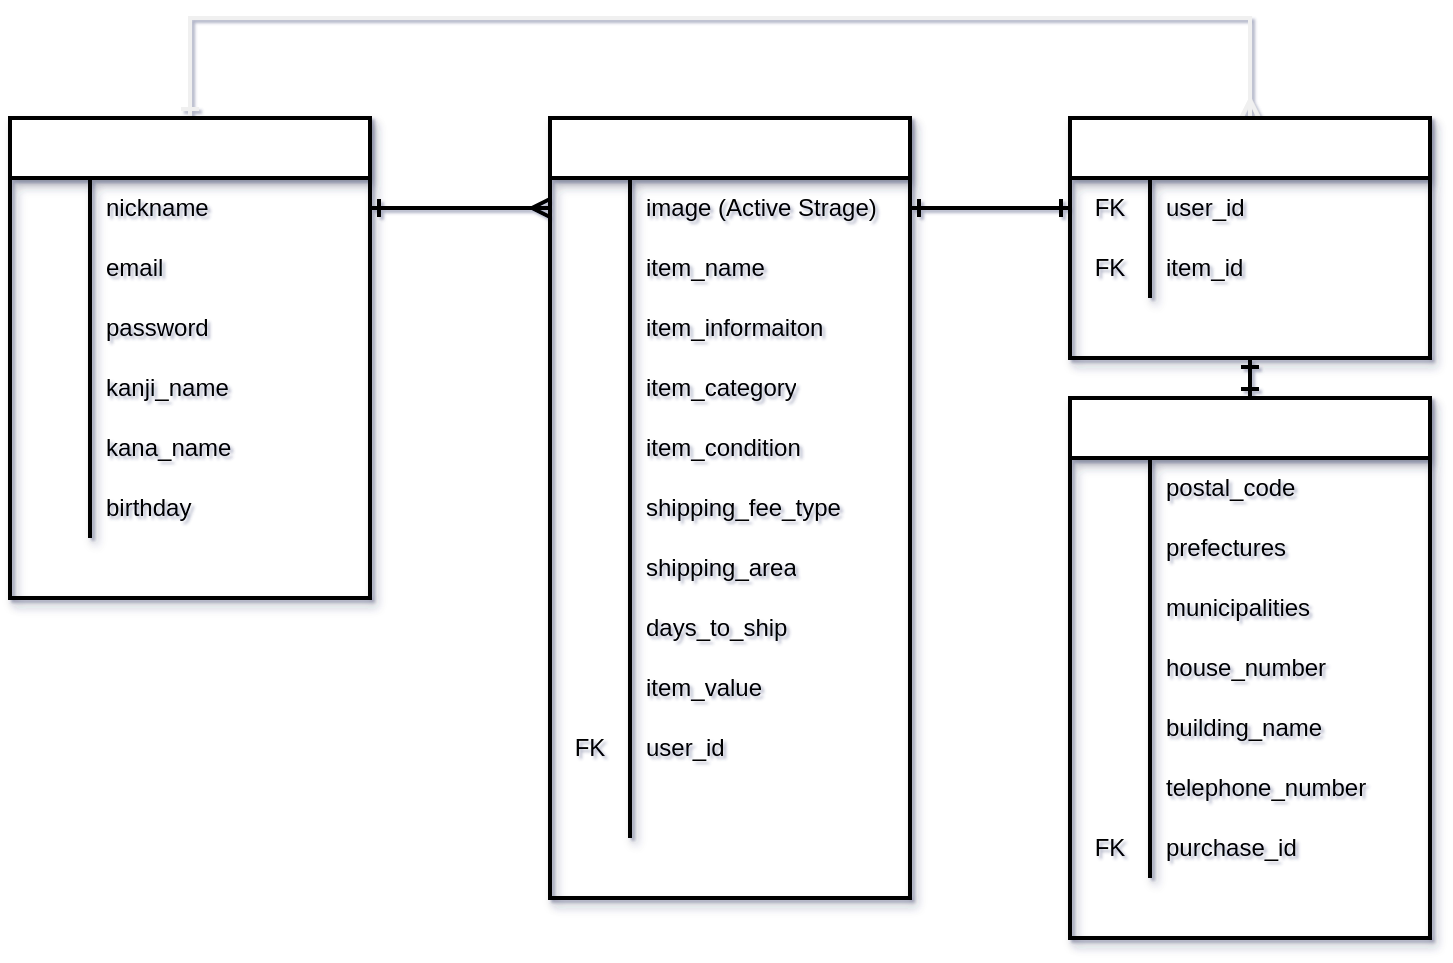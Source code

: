 <mxfile version="13.10.0" type="embed" pages="2">
    <diagram id="eeo6MsX598e6cD8DwLgK" name="ページ1">
        <mxGraphModel dx="816" dy="559" grid="1" gridSize="10" guides="1" tooltips="1" connect="1" arrows="1" fold="1" page="1" pageScale="1" pageWidth="850" pageHeight="1100" math="0" shadow="1">
            <root>
                <mxCell id="0"/>
                <mxCell id="1" parent="0"/>
                <mxCell id="oDnXnmrruXlQeNwUfz4k-198" style="edgeStyle=orthogonalEdgeStyle;rounded=0;orthogonalLoop=1;jettySize=auto;html=1;startArrow=ERone;startFill=0;endArrow=ERmany;endFill=0;strokeColor=#f0f0f0;strokeWidth=2;fontColor=none;entryX=0.5;entryY=0;entryDx=0;entryDy=0;" parent="1" source="oDnXnmrruXlQeNwUfz4k-105" target="2" edge="1">
                    <mxGeometry relative="1" as="geometry">
                        <Array as="points">
                            <mxPoint x="170" y="180"/>
                            <mxPoint x="700" y="180"/>
                        </Array>
                        <mxPoint x="707" y="220" as="targetPoint"/>
                    </mxGeometry>
                </mxCell>
                <mxCell id="oDnXnmrruXlQeNwUfz4k-105" value="&lt;font color=&quot;#ffffff&quot;&gt;users&lt;/font&gt;" style="shape=table;html=1;whiteSpace=wrap;startSize=30;container=1;collapsible=0;childLayout=tableLayout;fixedRows=1;rowLines=0;fontStyle=1;align=center;shadow=1;strokeWidth=2;fontColor=none;" parent="1" vertex="1">
                    <mxGeometry x="80" y="230" width="180" height="240" as="geometry"/>
                </mxCell>
                <mxCell id="oDnXnmrruXlQeNwUfz4k-106" value="" style="shape=partialRectangle;html=1;whiteSpace=wrap;collapsible=0;dropTarget=0;pointerEvents=0;fillColor=none;top=0;left=0;bottom=1;right=0;points=[[0,0.5],[1,0.5]];portConstraint=eastwest;strokeColor=none;" parent="oDnXnmrruXlQeNwUfz4k-105" vertex="1">
                    <mxGeometry y="30" width="180" height="30" as="geometry"/>
                </mxCell>
                <mxCell id="oDnXnmrruXlQeNwUfz4k-107" value="" style="shape=partialRectangle;html=1;whiteSpace=wrap;connectable=0;fillColor=none;top=0;left=0;bottom=0;right=0;overflow=hidden;" parent="oDnXnmrruXlQeNwUfz4k-106" vertex="1">
                    <mxGeometry width="40" height="30" as="geometry"/>
                </mxCell>
                <mxCell id="oDnXnmrruXlQeNwUfz4k-108" value="nickname" style="shape=partialRectangle;html=1;whiteSpace=wrap;connectable=0;fillColor=none;top=0;left=0;bottom=0;right=0;align=left;spacingLeft=6;overflow=hidden;" parent="oDnXnmrruXlQeNwUfz4k-106" vertex="1">
                    <mxGeometry x="40" width="140" height="30" as="geometry"/>
                </mxCell>
                <mxCell id="oDnXnmrruXlQeNwUfz4k-109" value="" style="shape=partialRectangle;html=1;whiteSpace=wrap;collapsible=0;dropTarget=0;pointerEvents=0;fillColor=none;top=0;left=0;bottom=0;right=0;points=[[0,0.5],[1,0.5]];portConstraint=eastwest;" parent="oDnXnmrruXlQeNwUfz4k-105" vertex="1">
                    <mxGeometry y="60" width="180" height="30" as="geometry"/>
                </mxCell>
                <mxCell id="oDnXnmrruXlQeNwUfz4k-110" value="" style="shape=partialRectangle;html=1;whiteSpace=wrap;connectable=0;fillColor=none;top=0;left=0;bottom=0;right=0;overflow=hidden;" parent="oDnXnmrruXlQeNwUfz4k-109" vertex="1">
                    <mxGeometry width="40" height="30" as="geometry"/>
                </mxCell>
                <mxCell id="oDnXnmrruXlQeNwUfz4k-111" value="email" style="shape=partialRectangle;html=1;whiteSpace=wrap;connectable=0;fillColor=none;top=0;left=0;bottom=0;right=0;align=left;spacingLeft=6;overflow=hidden;" parent="oDnXnmrruXlQeNwUfz4k-109" vertex="1">
                    <mxGeometry x="40" width="140" height="30" as="geometry"/>
                </mxCell>
                <mxCell id="oDnXnmrruXlQeNwUfz4k-112" value="" style="shape=partialRectangle;html=1;whiteSpace=wrap;collapsible=0;dropTarget=0;pointerEvents=0;fillColor=none;top=0;left=0;bottom=0;right=0;points=[[0,0.5],[1,0.5]];portConstraint=eastwest;" parent="oDnXnmrruXlQeNwUfz4k-105" vertex="1">
                    <mxGeometry y="90" width="180" height="30" as="geometry"/>
                </mxCell>
                <mxCell id="oDnXnmrruXlQeNwUfz4k-113" value="" style="shape=partialRectangle;html=1;whiteSpace=wrap;connectable=0;fillColor=none;top=0;left=0;bottom=0;right=0;overflow=hidden;" parent="oDnXnmrruXlQeNwUfz4k-112" vertex="1">
                    <mxGeometry width="40" height="30" as="geometry"/>
                </mxCell>
                <mxCell id="oDnXnmrruXlQeNwUfz4k-114" value="password" style="shape=partialRectangle;html=1;whiteSpace=wrap;connectable=0;fillColor=none;top=0;left=0;bottom=0;right=0;align=left;spacingLeft=6;overflow=hidden;" parent="oDnXnmrruXlQeNwUfz4k-112" vertex="1">
                    <mxGeometry x="40" width="140" height="30" as="geometry"/>
                </mxCell>
                <mxCell id="oDnXnmrruXlQeNwUfz4k-136" style="shape=partialRectangle;html=1;whiteSpace=wrap;collapsible=0;dropTarget=0;pointerEvents=0;fillColor=none;top=0;left=0;bottom=0;right=0;points=[[0,0.5],[1,0.5]];portConstraint=eastwest;" parent="oDnXnmrruXlQeNwUfz4k-105" vertex="1">
                    <mxGeometry y="120" width="180" height="30" as="geometry"/>
                </mxCell>
                <mxCell id="oDnXnmrruXlQeNwUfz4k-137" value="" style="shape=partialRectangle;html=1;whiteSpace=wrap;connectable=0;fillColor=none;top=0;left=0;bottom=0;right=0;overflow=hidden;" parent="oDnXnmrruXlQeNwUfz4k-136" vertex="1">
                    <mxGeometry width="40" height="30" as="geometry"/>
                </mxCell>
                <mxCell id="oDnXnmrruXlQeNwUfz4k-138" value="kanji_name" style="shape=partialRectangle;html=1;whiteSpace=wrap;connectable=0;fillColor=none;top=0;left=0;bottom=0;right=0;align=left;spacingLeft=6;overflow=hidden;" parent="oDnXnmrruXlQeNwUfz4k-136" vertex="1">
                    <mxGeometry x="40" width="140" height="30" as="geometry"/>
                </mxCell>
                <mxCell id="oDnXnmrruXlQeNwUfz4k-142" style="shape=partialRectangle;html=1;whiteSpace=wrap;collapsible=0;dropTarget=0;pointerEvents=0;fillColor=none;top=0;left=0;bottom=0;right=0;points=[[0,0.5],[1,0.5]];portConstraint=eastwest;" parent="oDnXnmrruXlQeNwUfz4k-105" vertex="1">
                    <mxGeometry y="150" width="180" height="30" as="geometry"/>
                </mxCell>
                <mxCell id="oDnXnmrruXlQeNwUfz4k-143" style="shape=partialRectangle;html=1;whiteSpace=wrap;connectable=0;fillColor=none;top=0;left=0;bottom=0;right=0;overflow=hidden;" parent="oDnXnmrruXlQeNwUfz4k-142" vertex="1">
                    <mxGeometry width="40" height="30" as="geometry"/>
                </mxCell>
                <mxCell id="oDnXnmrruXlQeNwUfz4k-144" value="kana_name" style="shape=partialRectangle;html=1;whiteSpace=wrap;connectable=0;fillColor=none;top=0;left=0;bottom=0;right=0;align=left;spacingLeft=6;overflow=hidden;" parent="oDnXnmrruXlQeNwUfz4k-142" vertex="1">
                    <mxGeometry x="40" width="140" height="30" as="geometry"/>
                </mxCell>
                <mxCell id="oDnXnmrruXlQeNwUfz4k-139" style="shape=partialRectangle;html=1;whiteSpace=wrap;collapsible=0;dropTarget=0;pointerEvents=0;fillColor=none;top=0;left=0;bottom=0;right=0;points=[[0,0.5],[1,0.5]];portConstraint=eastwest;" parent="oDnXnmrruXlQeNwUfz4k-105" vertex="1">
                    <mxGeometry y="180" width="180" height="30" as="geometry"/>
                </mxCell>
                <mxCell id="oDnXnmrruXlQeNwUfz4k-140" style="shape=partialRectangle;html=1;whiteSpace=wrap;connectable=0;fillColor=none;top=0;left=0;bottom=0;right=0;overflow=hidden;" parent="oDnXnmrruXlQeNwUfz4k-139" vertex="1">
                    <mxGeometry width="40" height="30" as="geometry"/>
                </mxCell>
                <mxCell id="oDnXnmrruXlQeNwUfz4k-141" value="birthday" style="shape=partialRectangle;html=1;whiteSpace=wrap;connectable=0;fillColor=none;top=0;left=0;bottom=0;right=0;align=left;spacingLeft=6;overflow=hidden;" parent="oDnXnmrruXlQeNwUfz4k-139" vertex="1">
                    <mxGeometry x="40" width="140" height="30" as="geometry"/>
                </mxCell>
                <mxCell id="oDnXnmrruXlQeNwUfz4k-116" value="&lt;font color=&quot;#ffffff&quot;&gt;items&lt;br&gt;&lt;/font&gt;" style="shape=table;html=1;whiteSpace=wrap;startSize=30;container=1;collapsible=0;childLayout=tableLayout;fixedRows=1;rowLines=0;fontStyle=1;align=center;shadow=1;strokeWidth=2;fontColor=none;" parent="1" vertex="1">
                    <mxGeometry x="350" y="230" width="180" height="390" as="geometry"/>
                </mxCell>
                <mxCell id="oDnXnmrruXlQeNwUfz4k-117" value="" style="shape=partialRectangle;html=1;whiteSpace=wrap;collapsible=0;dropTarget=0;pointerEvents=0;fillColor=none;top=0;left=0;bottom=1;right=0;points=[[0,0.5],[1,0.5]];portConstraint=eastwest;strokeColor=none;" parent="oDnXnmrruXlQeNwUfz4k-116" vertex="1">
                    <mxGeometry y="30" width="180" height="30" as="geometry"/>
                </mxCell>
                <mxCell id="oDnXnmrruXlQeNwUfz4k-118" value="" style="shape=partialRectangle;html=1;whiteSpace=wrap;connectable=0;fillColor=none;top=0;left=0;bottom=0;right=0;overflow=hidden;" parent="oDnXnmrruXlQeNwUfz4k-117" vertex="1">
                    <mxGeometry width="40" height="30" as="geometry"/>
                </mxCell>
                <mxCell id="oDnXnmrruXlQeNwUfz4k-119" value="image (Active Strage)" style="shape=partialRectangle;html=1;whiteSpace=wrap;connectable=0;fillColor=none;top=0;left=0;bottom=0;right=0;align=left;spacingLeft=6;overflow=hidden;" parent="oDnXnmrruXlQeNwUfz4k-117" vertex="1">
                    <mxGeometry x="40" width="140" height="30" as="geometry"/>
                </mxCell>
                <mxCell id="oDnXnmrruXlQeNwUfz4k-120" value="" style="shape=partialRectangle;html=1;whiteSpace=wrap;collapsible=0;dropTarget=0;pointerEvents=0;fillColor=none;top=0;left=0;bottom=0;right=0;points=[[0,0.5],[1,0.5]];portConstraint=eastwest;" parent="oDnXnmrruXlQeNwUfz4k-116" vertex="1">
                    <mxGeometry y="60" width="180" height="30" as="geometry"/>
                </mxCell>
                <mxCell id="oDnXnmrruXlQeNwUfz4k-121" value="" style="shape=partialRectangle;html=1;whiteSpace=wrap;connectable=0;fillColor=none;top=0;left=0;bottom=0;right=0;overflow=hidden;" parent="oDnXnmrruXlQeNwUfz4k-120" vertex="1">
                    <mxGeometry width="40" height="30" as="geometry"/>
                </mxCell>
                <mxCell id="oDnXnmrruXlQeNwUfz4k-122" value="item_name" style="shape=partialRectangle;html=1;whiteSpace=wrap;connectable=0;fillColor=none;top=0;left=0;bottom=0;right=0;align=left;spacingLeft=6;overflow=hidden;" parent="oDnXnmrruXlQeNwUfz4k-120" vertex="1">
                    <mxGeometry x="40" width="140" height="30" as="geometry"/>
                </mxCell>
                <mxCell id="oDnXnmrruXlQeNwUfz4k-123" value="" style="shape=partialRectangle;html=1;whiteSpace=wrap;collapsible=0;dropTarget=0;pointerEvents=0;fillColor=none;top=0;left=0;bottom=0;right=0;points=[[0,0.5],[1,0.5]];portConstraint=eastwest;" parent="oDnXnmrruXlQeNwUfz4k-116" vertex="1">
                    <mxGeometry y="90" width="180" height="30" as="geometry"/>
                </mxCell>
                <mxCell id="oDnXnmrruXlQeNwUfz4k-124" value="" style="shape=partialRectangle;html=1;whiteSpace=wrap;connectable=0;fillColor=none;top=0;left=0;bottom=0;right=0;overflow=hidden;" parent="oDnXnmrruXlQeNwUfz4k-123" vertex="1">
                    <mxGeometry width="40" height="30" as="geometry"/>
                </mxCell>
                <mxCell id="oDnXnmrruXlQeNwUfz4k-125" value="item_informaiton" style="shape=partialRectangle;html=1;whiteSpace=wrap;connectable=0;fillColor=none;top=0;left=0;bottom=0;right=0;align=left;spacingLeft=6;overflow=hidden;" parent="oDnXnmrruXlQeNwUfz4k-123" vertex="1">
                    <mxGeometry x="40" width="140" height="30" as="geometry"/>
                </mxCell>
                <mxCell id="oDnXnmrruXlQeNwUfz4k-148" style="shape=partialRectangle;html=1;whiteSpace=wrap;collapsible=0;dropTarget=0;pointerEvents=0;fillColor=none;top=0;left=0;bottom=0;right=0;points=[[0,0.5],[1,0.5]];portConstraint=eastwest;" parent="oDnXnmrruXlQeNwUfz4k-116" vertex="1">
                    <mxGeometry y="120" width="180" height="30" as="geometry"/>
                </mxCell>
                <mxCell id="oDnXnmrruXlQeNwUfz4k-149" style="shape=partialRectangle;html=1;whiteSpace=wrap;connectable=0;fillColor=none;top=0;left=0;bottom=0;right=0;overflow=hidden;" parent="oDnXnmrruXlQeNwUfz4k-148" vertex="1">
                    <mxGeometry width="40" height="30" as="geometry"/>
                </mxCell>
                <mxCell id="oDnXnmrruXlQeNwUfz4k-150" value="item_category" style="shape=partialRectangle;html=1;whiteSpace=wrap;connectable=0;fillColor=none;top=0;left=0;bottom=0;right=0;align=left;spacingLeft=6;overflow=hidden;" parent="oDnXnmrruXlQeNwUfz4k-148" vertex="1">
                    <mxGeometry x="40" width="140" height="30" as="geometry"/>
                </mxCell>
                <mxCell id="oDnXnmrruXlQeNwUfz4k-151" style="shape=partialRectangle;html=1;whiteSpace=wrap;collapsible=0;dropTarget=0;pointerEvents=0;fillColor=none;top=0;left=0;bottom=0;right=0;points=[[0,0.5],[1,0.5]];portConstraint=eastwest;" parent="oDnXnmrruXlQeNwUfz4k-116" vertex="1">
                    <mxGeometry y="150" width="180" height="30" as="geometry"/>
                </mxCell>
                <mxCell id="oDnXnmrruXlQeNwUfz4k-152" style="shape=partialRectangle;html=1;whiteSpace=wrap;connectable=0;fillColor=none;top=0;left=0;bottom=0;right=0;overflow=hidden;" parent="oDnXnmrruXlQeNwUfz4k-151" vertex="1">
                    <mxGeometry width="40" height="30" as="geometry"/>
                </mxCell>
                <mxCell id="oDnXnmrruXlQeNwUfz4k-153" value="item_condition" style="shape=partialRectangle;html=1;whiteSpace=wrap;connectable=0;fillColor=none;top=0;left=0;bottom=0;right=0;align=left;spacingLeft=6;overflow=hidden;" parent="oDnXnmrruXlQeNwUfz4k-151" vertex="1">
                    <mxGeometry x="40" width="140" height="30" as="geometry"/>
                </mxCell>
                <mxCell id="oDnXnmrruXlQeNwUfz4k-154" style="shape=partialRectangle;html=1;whiteSpace=wrap;collapsible=0;dropTarget=0;pointerEvents=0;fillColor=none;top=0;left=0;bottom=0;right=0;points=[[0,0.5],[1,0.5]];portConstraint=eastwest;" parent="oDnXnmrruXlQeNwUfz4k-116" vertex="1">
                    <mxGeometry y="180" width="180" height="30" as="geometry"/>
                </mxCell>
                <mxCell id="oDnXnmrruXlQeNwUfz4k-155" style="shape=partialRectangle;html=1;whiteSpace=wrap;connectable=0;fillColor=none;top=0;left=0;bottom=0;right=0;overflow=hidden;" parent="oDnXnmrruXlQeNwUfz4k-154" vertex="1">
                    <mxGeometry width="40" height="30" as="geometry"/>
                </mxCell>
                <mxCell id="oDnXnmrruXlQeNwUfz4k-156" value="shipping_fee_type" style="shape=partialRectangle;html=1;whiteSpace=wrap;connectable=0;fillColor=none;top=0;left=0;bottom=0;right=0;align=left;spacingLeft=6;overflow=hidden;" parent="oDnXnmrruXlQeNwUfz4k-154" vertex="1">
                    <mxGeometry x="40" width="140" height="30" as="geometry"/>
                </mxCell>
                <mxCell id="oDnXnmrruXlQeNwUfz4k-157" style="shape=partialRectangle;html=1;whiteSpace=wrap;collapsible=0;dropTarget=0;pointerEvents=0;fillColor=none;top=0;left=0;bottom=0;right=0;points=[[0,0.5],[1,0.5]];portConstraint=eastwest;" parent="oDnXnmrruXlQeNwUfz4k-116" vertex="1">
                    <mxGeometry y="210" width="180" height="30" as="geometry"/>
                </mxCell>
                <mxCell id="oDnXnmrruXlQeNwUfz4k-158" style="shape=partialRectangle;html=1;whiteSpace=wrap;connectable=0;fillColor=none;top=0;left=0;bottom=0;right=0;overflow=hidden;" parent="oDnXnmrruXlQeNwUfz4k-157" vertex="1">
                    <mxGeometry width="40" height="30" as="geometry"/>
                </mxCell>
                <mxCell id="oDnXnmrruXlQeNwUfz4k-159" value="shipping_area" style="shape=partialRectangle;html=1;whiteSpace=wrap;connectable=0;fillColor=none;top=0;left=0;bottom=0;right=0;align=left;spacingLeft=6;overflow=hidden;" parent="oDnXnmrruXlQeNwUfz4k-157" vertex="1">
                    <mxGeometry x="40" width="140" height="30" as="geometry"/>
                </mxCell>
                <mxCell id="oDnXnmrruXlQeNwUfz4k-160" style="shape=partialRectangle;html=1;whiteSpace=wrap;collapsible=0;dropTarget=0;pointerEvents=0;fillColor=none;top=0;left=0;bottom=0;right=0;points=[[0,0.5],[1,0.5]];portConstraint=eastwest;" parent="oDnXnmrruXlQeNwUfz4k-116" vertex="1">
                    <mxGeometry y="240" width="180" height="30" as="geometry"/>
                </mxCell>
                <mxCell id="oDnXnmrruXlQeNwUfz4k-161" style="shape=partialRectangle;html=1;whiteSpace=wrap;connectable=0;fillColor=none;top=0;left=0;bottom=0;right=0;overflow=hidden;" parent="oDnXnmrruXlQeNwUfz4k-160" vertex="1">
                    <mxGeometry width="40" height="30" as="geometry"/>
                </mxCell>
                <mxCell id="oDnXnmrruXlQeNwUfz4k-162" value="days_to_ship" style="shape=partialRectangle;html=1;whiteSpace=wrap;connectable=0;fillColor=none;top=0;left=0;bottom=0;right=0;align=left;spacingLeft=6;overflow=hidden;" parent="oDnXnmrruXlQeNwUfz4k-160" vertex="1">
                    <mxGeometry x="40" width="140" height="30" as="geometry"/>
                </mxCell>
                <mxCell id="oDnXnmrruXlQeNwUfz4k-163" style="shape=partialRectangle;html=1;whiteSpace=wrap;collapsible=0;dropTarget=0;pointerEvents=0;fillColor=none;top=0;left=0;bottom=0;right=0;points=[[0,0.5],[1,0.5]];portConstraint=eastwest;" parent="oDnXnmrruXlQeNwUfz4k-116" vertex="1">
                    <mxGeometry y="270" width="180" height="30" as="geometry"/>
                </mxCell>
                <mxCell id="oDnXnmrruXlQeNwUfz4k-164" style="shape=partialRectangle;html=1;whiteSpace=wrap;connectable=0;fillColor=none;top=0;left=0;bottom=0;right=0;overflow=hidden;" parent="oDnXnmrruXlQeNwUfz4k-163" vertex="1">
                    <mxGeometry width="40" height="30" as="geometry"/>
                </mxCell>
                <mxCell id="oDnXnmrruXlQeNwUfz4k-165" value="item_value" style="shape=partialRectangle;html=1;whiteSpace=wrap;connectable=0;fillColor=none;top=0;left=0;bottom=0;right=0;align=left;spacingLeft=6;overflow=hidden;" parent="oDnXnmrruXlQeNwUfz4k-163" vertex="1">
                    <mxGeometry x="40" width="140" height="30" as="geometry"/>
                </mxCell>
                <mxCell id="oDnXnmrruXlQeNwUfz4k-206" style="shape=partialRectangle;html=1;whiteSpace=wrap;collapsible=0;dropTarget=0;pointerEvents=0;fillColor=none;top=0;left=0;bottom=0;right=0;points=[[0,0.5],[1,0.5]];portConstraint=eastwest;" parent="oDnXnmrruXlQeNwUfz4k-116" vertex="1">
                    <mxGeometry y="300" width="180" height="30" as="geometry"/>
                </mxCell>
                <mxCell id="oDnXnmrruXlQeNwUfz4k-207" value="FK" style="shape=partialRectangle;html=1;whiteSpace=wrap;connectable=0;fillColor=none;top=0;left=0;bottom=0;right=0;overflow=hidden;" parent="oDnXnmrruXlQeNwUfz4k-206" vertex="1">
                    <mxGeometry width="40" height="30" as="geometry"/>
                </mxCell>
                <mxCell id="oDnXnmrruXlQeNwUfz4k-208" value="user_id" style="shape=partialRectangle;html=1;whiteSpace=wrap;connectable=0;fillColor=none;top=0;left=0;bottom=0;right=0;align=left;spacingLeft=6;overflow=hidden;" parent="oDnXnmrruXlQeNwUfz4k-206" vertex="1">
                    <mxGeometry x="40" width="140" height="30" as="geometry"/>
                </mxCell>
                <mxCell id="oDnXnmrruXlQeNwUfz4k-209" style="shape=partialRectangle;html=1;whiteSpace=wrap;collapsible=0;dropTarget=0;pointerEvents=0;fillColor=none;top=0;left=0;bottom=0;right=0;points=[[0,0.5],[1,0.5]];portConstraint=eastwest;" parent="oDnXnmrruXlQeNwUfz4k-116" vertex="1">
                    <mxGeometry y="330" width="180" height="30" as="geometry"/>
                </mxCell>
                <mxCell id="oDnXnmrruXlQeNwUfz4k-210" value="" style="shape=partialRectangle;html=1;whiteSpace=wrap;connectable=0;fillColor=none;top=0;left=0;bottom=0;right=0;overflow=hidden;" parent="oDnXnmrruXlQeNwUfz4k-209" vertex="1">
                    <mxGeometry width="40" height="30" as="geometry"/>
                </mxCell>
                <mxCell id="oDnXnmrruXlQeNwUfz4k-211" value="" style="shape=partialRectangle;html=1;whiteSpace=wrap;connectable=0;fillColor=none;top=0;left=0;bottom=0;right=0;align=left;spacingLeft=6;overflow=hidden;" parent="oDnXnmrruXlQeNwUfz4k-209" vertex="1">
                    <mxGeometry x="40" width="140" height="30" as="geometry"/>
                </mxCell>
                <mxCell id="oDnXnmrruXlQeNwUfz4k-126" value="&lt;font color=&quot;#ffffff&quot;&gt;adresses&lt;/font&gt;" style="shape=table;html=1;whiteSpace=wrap;startSize=30;container=1;collapsible=0;childLayout=tableLayout;fixedRows=1;rowLines=0;fontStyle=1;align=center;shadow=1;strokeWidth=2;fontColor=none;" parent="1" vertex="1">
                    <mxGeometry x="610" y="370" width="180" height="270" as="geometry"/>
                </mxCell>
                <mxCell id="22" style="shape=partialRectangle;html=1;whiteSpace=wrap;collapsible=0;dropTarget=0;pointerEvents=0;fillColor=none;top=0;left=0;bottom=0;right=0;points=[[0,0.5],[1,0.5]];portConstraint=eastwest;" vertex="1" parent="oDnXnmrruXlQeNwUfz4k-126">
                    <mxGeometry y="30" width="180" height="30" as="geometry"/>
                </mxCell>
                <mxCell id="23" style="shape=partialRectangle;html=1;whiteSpace=wrap;connectable=0;fillColor=none;top=0;left=0;bottom=0;right=0;overflow=hidden;" vertex="1" parent="22">
                    <mxGeometry width="40" height="30" as="geometry"/>
                </mxCell>
                <mxCell id="24" value="postal_code" style="shape=partialRectangle;html=1;whiteSpace=wrap;connectable=0;fillColor=none;top=0;left=0;bottom=0;right=0;align=left;spacingLeft=6;overflow=hidden;" vertex="1" parent="22">
                    <mxGeometry x="40" width="140" height="30" as="geometry"/>
                </mxCell>
                <mxCell id="oDnXnmrruXlQeNwUfz4k-190" style="shape=partialRectangle;html=1;whiteSpace=wrap;collapsible=0;dropTarget=0;pointerEvents=0;fillColor=none;top=0;left=0;bottom=0;right=0;points=[[0,0.5],[1,0.5]];portConstraint=eastwest;" parent="oDnXnmrruXlQeNwUfz4k-126" vertex="1">
                    <mxGeometry y="60" width="180" height="30" as="geometry"/>
                </mxCell>
                <mxCell id="oDnXnmrruXlQeNwUfz4k-191" style="shape=partialRectangle;html=1;whiteSpace=wrap;connectable=0;fillColor=none;top=0;left=0;bottom=0;right=0;overflow=hidden;" parent="oDnXnmrruXlQeNwUfz4k-190" vertex="1">
                    <mxGeometry width="40" height="30" as="geometry"/>
                </mxCell>
                <mxCell id="oDnXnmrruXlQeNwUfz4k-192" value="prefectures" style="shape=partialRectangle;html=1;whiteSpace=wrap;connectable=0;fillColor=none;top=0;left=0;bottom=0;right=0;align=left;spacingLeft=6;overflow=hidden;" parent="oDnXnmrruXlQeNwUfz4k-190" vertex="1">
                    <mxGeometry x="40" width="140" height="30" as="geometry"/>
                </mxCell>
                <mxCell id="oDnXnmrruXlQeNwUfz4k-187" style="shape=partialRectangle;html=1;whiteSpace=wrap;collapsible=0;dropTarget=0;pointerEvents=0;fillColor=none;top=0;left=0;bottom=0;right=0;points=[[0,0.5],[1,0.5]];portConstraint=eastwest;" parent="oDnXnmrruXlQeNwUfz4k-126" vertex="1">
                    <mxGeometry y="90" width="180" height="30" as="geometry"/>
                </mxCell>
                <mxCell id="oDnXnmrruXlQeNwUfz4k-188" style="shape=partialRectangle;html=1;whiteSpace=wrap;connectable=0;fillColor=none;top=0;left=0;bottom=0;right=0;overflow=hidden;" parent="oDnXnmrruXlQeNwUfz4k-187" vertex="1">
                    <mxGeometry width="40" height="30" as="geometry"/>
                </mxCell>
                <mxCell id="oDnXnmrruXlQeNwUfz4k-189" value="municipalities" style="shape=partialRectangle;html=1;whiteSpace=wrap;connectable=0;fillColor=none;top=0;left=0;bottom=0;right=0;align=left;spacingLeft=6;overflow=hidden;" parent="oDnXnmrruXlQeNwUfz4k-187" vertex="1">
                    <mxGeometry x="40" width="140" height="30" as="geometry"/>
                </mxCell>
                <mxCell id="oDnXnmrruXlQeNwUfz4k-184" style="shape=partialRectangle;html=1;whiteSpace=wrap;collapsible=0;dropTarget=0;pointerEvents=0;fillColor=none;top=0;left=0;bottom=0;right=0;points=[[0,0.5],[1,0.5]];portConstraint=eastwest;" parent="oDnXnmrruXlQeNwUfz4k-126" vertex="1">
                    <mxGeometry y="120" width="180" height="30" as="geometry"/>
                </mxCell>
                <mxCell id="oDnXnmrruXlQeNwUfz4k-185" style="shape=partialRectangle;html=1;whiteSpace=wrap;connectable=0;fillColor=none;top=0;left=0;bottom=0;right=0;overflow=hidden;" parent="oDnXnmrruXlQeNwUfz4k-184" vertex="1">
                    <mxGeometry width="40" height="30" as="geometry"/>
                </mxCell>
                <mxCell id="oDnXnmrruXlQeNwUfz4k-186" value="house_number" style="shape=partialRectangle;html=1;whiteSpace=wrap;connectable=0;fillColor=none;top=0;left=0;bottom=0;right=0;align=left;spacingLeft=6;overflow=hidden;" parent="oDnXnmrruXlQeNwUfz4k-184" vertex="1">
                    <mxGeometry x="40" width="140" height="30" as="geometry"/>
                </mxCell>
                <mxCell id="oDnXnmrruXlQeNwUfz4k-181" style="shape=partialRectangle;html=1;whiteSpace=wrap;collapsible=0;dropTarget=0;pointerEvents=0;fillColor=none;top=0;left=0;bottom=0;right=0;points=[[0,0.5],[1,0.5]];portConstraint=eastwest;" parent="oDnXnmrruXlQeNwUfz4k-126" vertex="1">
                    <mxGeometry y="150" width="180" height="30" as="geometry"/>
                </mxCell>
                <mxCell id="oDnXnmrruXlQeNwUfz4k-182" style="shape=partialRectangle;html=1;whiteSpace=wrap;connectable=0;fillColor=none;top=0;left=0;bottom=0;right=0;overflow=hidden;" parent="oDnXnmrruXlQeNwUfz4k-181" vertex="1">
                    <mxGeometry width="40" height="30" as="geometry"/>
                </mxCell>
                <mxCell id="oDnXnmrruXlQeNwUfz4k-183" value="building_name" style="shape=partialRectangle;html=1;whiteSpace=wrap;connectable=0;fillColor=none;top=0;left=0;bottom=0;right=0;align=left;spacingLeft=6;overflow=hidden;" parent="oDnXnmrruXlQeNwUfz4k-181" vertex="1">
                    <mxGeometry x="40" width="140" height="30" as="geometry"/>
                </mxCell>
                <mxCell id="oDnXnmrruXlQeNwUfz4k-178" style="shape=partialRectangle;html=1;whiteSpace=wrap;collapsible=0;dropTarget=0;pointerEvents=0;fillColor=none;top=0;left=0;bottom=0;right=0;points=[[0,0.5],[1,0.5]];portConstraint=eastwest;" parent="oDnXnmrruXlQeNwUfz4k-126" vertex="1">
                    <mxGeometry y="180" width="180" height="30" as="geometry"/>
                </mxCell>
                <mxCell id="oDnXnmrruXlQeNwUfz4k-179" style="shape=partialRectangle;html=1;whiteSpace=wrap;connectable=0;fillColor=none;top=0;left=0;bottom=0;right=0;overflow=hidden;" parent="oDnXnmrruXlQeNwUfz4k-178" vertex="1">
                    <mxGeometry width="40" height="30" as="geometry"/>
                </mxCell>
                <mxCell id="oDnXnmrruXlQeNwUfz4k-180" value="telephone_number" style="shape=partialRectangle;html=1;whiteSpace=wrap;connectable=0;fillColor=none;top=0;left=0;bottom=0;right=0;align=left;spacingLeft=6;overflow=hidden;" parent="oDnXnmrruXlQeNwUfz4k-178" vertex="1">
                    <mxGeometry x="40" width="140" height="30" as="geometry"/>
                </mxCell>
                <mxCell id="30" style="shape=partialRectangle;html=1;whiteSpace=wrap;collapsible=0;dropTarget=0;pointerEvents=0;fillColor=none;top=0;left=0;bottom=0;right=0;points=[[0,0.5],[1,0.5]];portConstraint=eastwest;" vertex="1" parent="oDnXnmrruXlQeNwUfz4k-126">
                    <mxGeometry y="210" width="180" height="30" as="geometry"/>
                </mxCell>
                <mxCell id="31" value="FK" style="shape=partialRectangle;html=1;whiteSpace=wrap;connectable=0;fillColor=none;top=0;left=0;bottom=0;right=0;overflow=hidden;" vertex="1" parent="30">
                    <mxGeometry width="40" height="30" as="geometry"/>
                </mxCell>
                <mxCell id="32" value="purchase_id" style="shape=partialRectangle;html=1;whiteSpace=wrap;connectable=0;fillColor=none;top=0;left=0;bottom=0;right=0;align=left;spacingLeft=6;overflow=hidden;" vertex="1" parent="30">
                    <mxGeometry x="40" width="140" height="30" as="geometry"/>
                </mxCell>
                <mxCell id="oDnXnmrruXlQeNwUfz4k-196" style="edgeStyle=orthogonalEdgeStyle;rounded=0;orthogonalLoop=1;jettySize=auto;html=1;startArrow=ERone;startFill=0;endArrow=ERmany;endFill=0;strokeColor=#f0f0f0;strokeWidth=2;fontColor=none;" parent="1" target="oDnXnmrruXlQeNwUfz4k-157" edge="1">
                    <mxGeometry relative="1" as="geometry"/>
                </mxCell>
                <mxCell id="21" style="edgeStyle=orthogonalEdgeStyle;rounded=0;orthogonalLoop=1;jettySize=auto;html=1;exitX=0.5;exitY=1;exitDx=0;exitDy=0;entryX=0.5;entryY=0;entryDx=0;entryDy=0;startArrow=ERone;startFill=0;endArrow=ERone;endFill=0;strokeWidth=2;" edge="1" parent="1" source="2" target="oDnXnmrruXlQeNwUfz4k-126">
                    <mxGeometry relative="1" as="geometry"/>
                </mxCell>
                <mxCell id="2" value="&lt;font color=&quot;#ffffff&quot;&gt;purchases&lt;/font&gt;" style="shape=table;html=1;whiteSpace=wrap;startSize=30;container=1;collapsible=0;childLayout=tableLayout;fixedRows=1;rowLines=0;fontStyle=1;align=center;shadow=1;strokeWidth=2;fontColor=none;" vertex="1" parent="1">
                    <mxGeometry x="610" y="230" width="180" height="120" as="geometry"/>
                </mxCell>
                <mxCell id="3" value="" style="shape=partialRectangle;html=1;whiteSpace=wrap;collapsible=0;dropTarget=0;pointerEvents=0;fillColor=none;top=0;left=0;bottom=1;right=0;points=[[0,0.5],[1,0.5]];portConstraint=eastwest;strokeColor=none;" vertex="1" parent="2">
                    <mxGeometry y="30" width="180" height="30" as="geometry"/>
                </mxCell>
                <mxCell id="4" value="FK" style="shape=partialRectangle;html=1;whiteSpace=wrap;connectable=0;fillColor=none;top=0;left=0;bottom=0;right=0;overflow=hidden;" vertex="1" parent="3">
                    <mxGeometry width="40" height="30" as="geometry"/>
                </mxCell>
                <mxCell id="5" value="user_id" style="shape=partialRectangle;html=1;whiteSpace=wrap;connectable=0;fillColor=none;top=0;left=0;bottom=0;right=0;align=left;spacingLeft=6;overflow=hidden;" vertex="1" parent="3">
                    <mxGeometry x="40" width="140" height="30" as="geometry"/>
                </mxCell>
                <mxCell id="27" style="shape=partialRectangle;html=1;whiteSpace=wrap;collapsible=0;dropTarget=0;pointerEvents=0;fillColor=none;top=0;left=0;bottom=1;right=0;points=[[0,0.5],[1,0.5]];portConstraint=eastwest;strokeColor=none;" vertex="1" parent="2">
                    <mxGeometry y="60" width="180" height="30" as="geometry"/>
                </mxCell>
                <mxCell id="28" value="FK" style="shape=partialRectangle;html=1;whiteSpace=wrap;connectable=0;fillColor=none;top=0;left=0;bottom=0;right=0;overflow=hidden;" vertex="1" parent="27">
                    <mxGeometry width="40" height="30" as="geometry"/>
                </mxCell>
                <mxCell id="29" value="item_id" style="shape=partialRectangle;html=1;whiteSpace=wrap;connectable=0;fillColor=none;top=0;left=0;bottom=0;right=0;align=left;spacingLeft=6;overflow=hidden;" vertex="1" parent="27">
                    <mxGeometry x="40" width="140" height="30" as="geometry"/>
                </mxCell>
                <mxCell id="25" style="edgeStyle=orthogonalEdgeStyle;rounded=0;orthogonalLoop=1;jettySize=auto;html=1;exitX=1;exitY=0.5;exitDx=0;exitDy=0;entryX=0;entryY=0.5;entryDx=0;entryDy=0;startArrow=ERone;startFill=0;endArrow=ERmany;endFill=0;strokeWidth=2;" edge="1" parent="1" source="oDnXnmrruXlQeNwUfz4k-106" target="oDnXnmrruXlQeNwUfz4k-117">
                    <mxGeometry relative="1" as="geometry"/>
                </mxCell>
                <mxCell id="26" style="edgeStyle=orthogonalEdgeStyle;rounded=0;orthogonalLoop=1;jettySize=auto;html=1;exitX=1;exitY=0.5;exitDx=0;exitDy=0;entryX=0;entryY=0.5;entryDx=0;entryDy=0;startArrow=ERone;startFill=0;endArrow=ERone;endFill=0;strokeWidth=2;" edge="1" parent="1" source="oDnXnmrruXlQeNwUfz4k-117" target="3">
                    <mxGeometry relative="1" as="geometry"/>
                </mxCell>
            </root>
        </mxGraphModel>
    </diagram>
    <diagram id="6v3Xof4jFcbsU7R1pZ8z" name="ページ2">
        &#xa;        &#xa;&#xa;
        <mxGraphModel dx="723" dy="556" grid="1" gridSize="10" guides="1" tooltips="1" connect="1" arrows="1" fold="1" page="1" pageScale="1" pageWidth="850" pageHeight="1100" math="0" shadow="0">
            &#xa;            &#xa;&#xa;
            <root>
                &#xa;                &#xa;&#xa;
                <mxCell id="VNdvWyEo6_bajig64bSE-0"/>
                &#xa;                &#xa;&#xa;
                <mxCell id="VNdvWyEo6_bajig64bSE-1" parent="VNdvWyEo6_bajig64bSE-0"/>
                &#xa;                &#xa;&#xa;
            </root>
            &#xa;            &#xa;&#xa;
        </mxGraphModel>
        &#xa;        &#xa;&#xa;
    </diagram>
</mxfile>